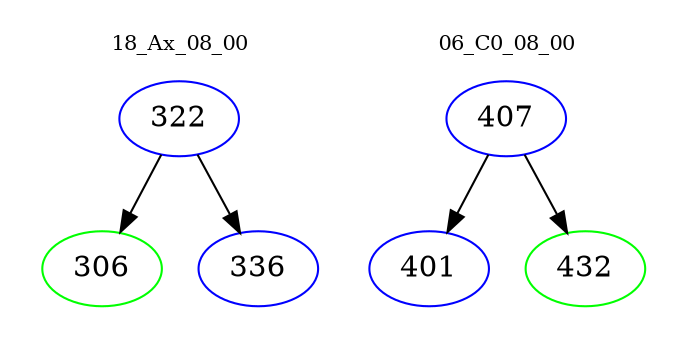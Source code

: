 digraph{
subgraph cluster_0 {
color = white
label = "18_Ax_08_00";
fontsize=10;
T0_322 [label="322", color="blue"]
T0_322 -> T0_306 [color="black"]
T0_306 [label="306", color="green"]
T0_322 -> T0_336 [color="black"]
T0_336 [label="336", color="blue"]
}
subgraph cluster_1 {
color = white
label = "06_C0_08_00";
fontsize=10;
T1_407 [label="407", color="blue"]
T1_407 -> T1_401 [color="black"]
T1_401 [label="401", color="blue"]
T1_407 -> T1_432 [color="black"]
T1_432 [label="432", color="green"]
}
}
